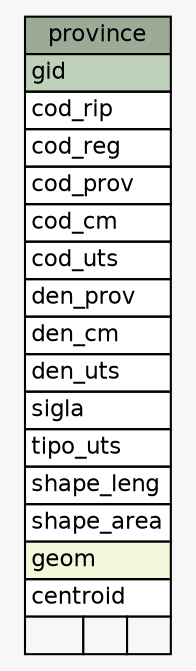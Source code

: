 // dot 2.38.0 on Windows 10 10.0
// SchemaSpy rev 590
digraph "province" {
  graph [
    rankdir="RL"
    bgcolor="#f7f7f7"
    nodesep="0.18"
    ranksep="0.46"
    fontname="Helvetica"
    fontsize="11"
  ];
  node [
    fontname="Helvetica"
    fontsize="11"
    shape="plaintext"
  ];
  edge [
    arrowsize="0.8"
  ];
  "province" [
    label=<
    <TABLE BORDER="0" CELLBORDER="1" CELLSPACING="0" BGCOLOR="#ffffff">
      <TR><TD COLSPAN="3" BGCOLOR="#9bab96" ALIGN="CENTER">province</TD></TR>
      <TR><TD PORT="gid" COLSPAN="3" BGCOLOR="#bed1b8" ALIGN="LEFT">gid</TD></TR>
      <TR><TD PORT="cod_rip" COLSPAN="3" ALIGN="LEFT">cod_rip</TD></TR>
      <TR><TD PORT="cod_reg" COLSPAN="3" ALIGN="LEFT">cod_reg</TD></TR>
      <TR><TD PORT="cod_prov" COLSPAN="3" ALIGN="LEFT">cod_prov</TD></TR>
      <TR><TD PORT="cod_cm" COLSPAN="3" ALIGN="LEFT">cod_cm</TD></TR>
      <TR><TD PORT="cod_uts" COLSPAN="3" ALIGN="LEFT">cod_uts</TD></TR>
      <TR><TD PORT="den_prov" COLSPAN="3" ALIGN="LEFT">den_prov</TD></TR>
      <TR><TD PORT="den_cm" COLSPAN="3" ALIGN="LEFT">den_cm</TD></TR>
      <TR><TD PORT="den_uts" COLSPAN="3" ALIGN="LEFT">den_uts</TD></TR>
      <TR><TD PORT="sigla" COLSPAN="3" ALIGN="LEFT">sigla</TD></TR>
      <TR><TD PORT="tipo_uts" COLSPAN="3" ALIGN="LEFT">tipo_uts</TD></TR>
      <TR><TD PORT="shape_leng" COLSPAN="3" ALIGN="LEFT">shape_leng</TD></TR>
      <TR><TD PORT="shape_area" COLSPAN="3" ALIGN="LEFT">shape_area</TD></TR>
      <TR><TD PORT="geom" COLSPAN="3" BGCOLOR="#f4f7da" ALIGN="LEFT">geom</TD></TR>
      <TR><TD PORT="centroid" COLSPAN="3" ALIGN="LEFT">centroid</TD></TR>
      <TR><TD ALIGN="LEFT" BGCOLOR="#f7f7f7">  </TD><TD ALIGN="RIGHT" BGCOLOR="#f7f7f7">  </TD><TD ALIGN="RIGHT" BGCOLOR="#f7f7f7">  </TD></TR>
    </TABLE>>
    URL="tables/province.html"
    tooltip="province"
  ];
}
